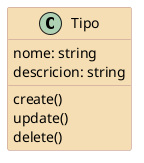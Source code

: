 @startuml Tipo

!startsub PARCIAL
    class Tipo #Wheat ##RosyBrown {
        ' Propiedades
        {field} nome: string
        {field} descricion: string

        ' Métodos
        {method} create()
        {method} update()
        {method} delete()
    }
!endsub

@enduml